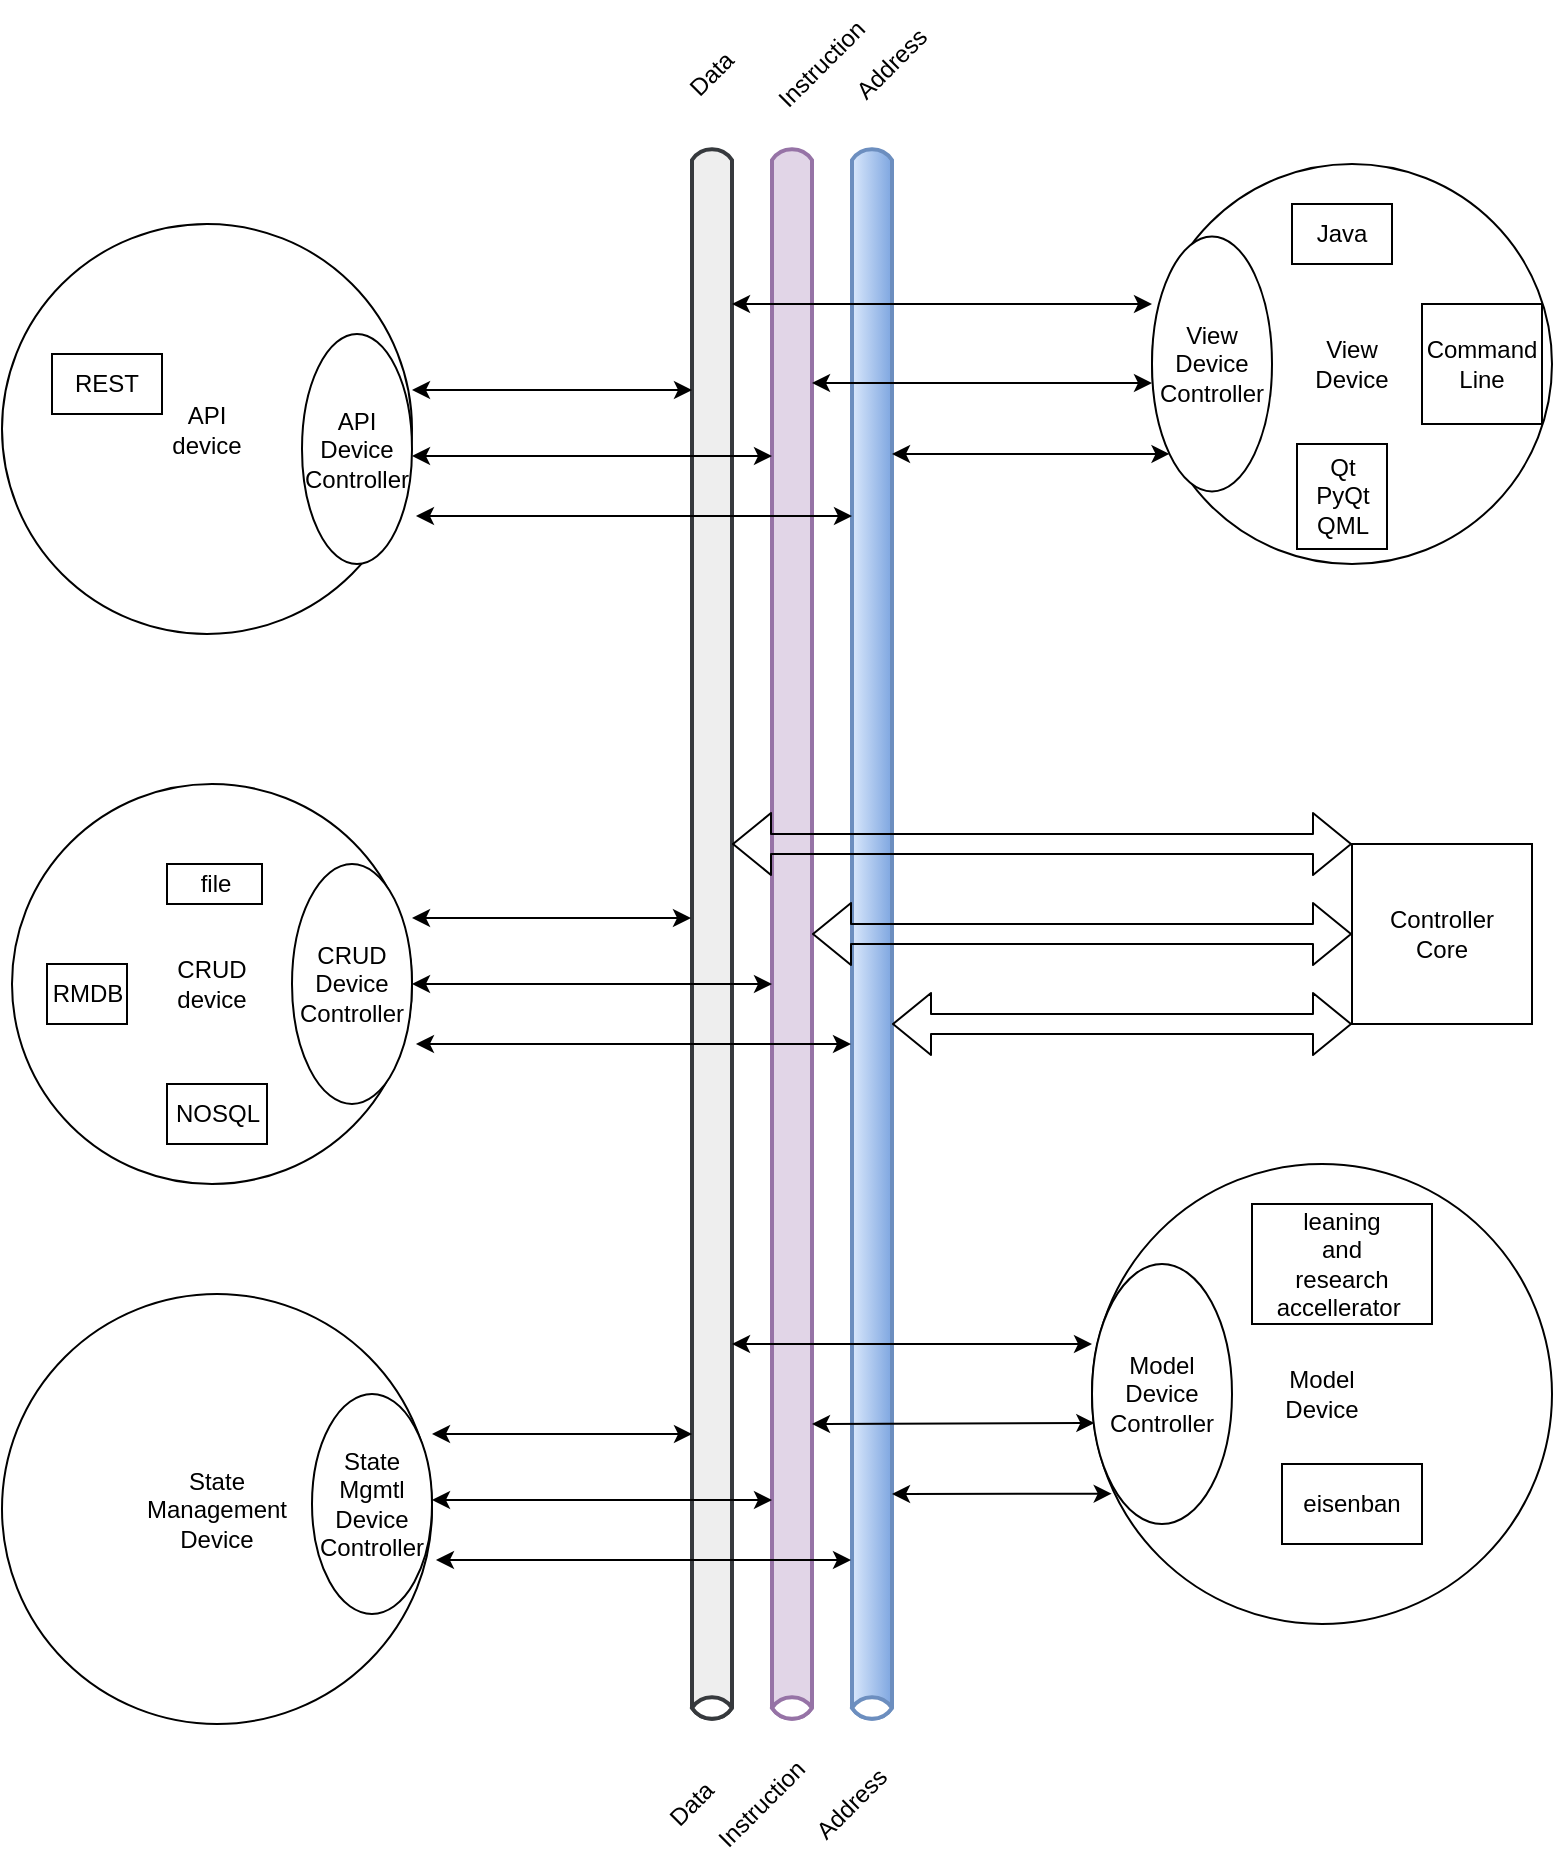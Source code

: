 <mxfile version="15.7.3" type="device"><diagram id="JAGPyIvwFEYRg-lGkIm9" name="Page-1"><mxGraphModel dx="1106" dy="1025" grid="1" gridSize="10" guides="1" tooltips="1" connect="1" arrows="1" fold="1" page="1" pageScale="1" pageWidth="850" pageHeight="1100" math="0" shadow="0"><root><mxCell id="0"/><mxCell id="1" parent="0"/><mxCell id="toi9PzrO5dzy1bC58ue5-1" value="Controller&lt;br&gt;Core" style="rounded=0;whiteSpace=wrap;html=1;" parent="1" vertex="1"><mxGeometry x="740" y="430" width="90" height="90" as="geometry"/></mxCell><mxCell id="toi9PzrO5dzy1bC58ue5-2" value="View&lt;br&gt;Device" style="ellipse;whiteSpace=wrap;html=1;aspect=fixed;labelPosition=center;verticalLabelPosition=middle;align=center;verticalAlign=middle;" parent="1" vertex="1"><mxGeometry x="640" y="90" width="200" height="200" as="geometry"/></mxCell><mxCell id="toi9PzrO5dzy1bC58ue5-3" value="Command&lt;br&gt;Line" style="whiteSpace=wrap;html=1;aspect=fixed;" parent="1" vertex="1"><mxGeometry x="775" y="160" width="60" height="60" as="geometry"/></mxCell><mxCell id="toi9PzrO5dzy1bC58ue5-5" value="Qt&lt;br&gt;PyQt&lt;br&gt;QML" style="rounded=0;whiteSpace=wrap;html=1;" parent="1" vertex="1"><mxGeometry x="712.5" y="230" width="45" height="52.5" as="geometry"/></mxCell><mxCell id="toi9PzrO5dzy1bC58ue5-6" value="Java" style="rounded=0;whiteSpace=wrap;html=1;" parent="1" vertex="1"><mxGeometry x="710" y="110" width="50" height="30" as="geometry"/></mxCell><mxCell id="toi9PzrO5dzy1bC58ue5-7" value="View&lt;br&gt;Device&lt;br&gt;Controller" style="ellipse;whiteSpace=wrap;html=1;" parent="1" vertex="1"><mxGeometry x="640" y="126.25" width="60" height="127.5" as="geometry"/></mxCell><mxCell id="toi9PzrO5dzy1bC58ue5-8" value="Model&lt;br&gt;Device" style="ellipse;whiteSpace=wrap;html=1;aspect=fixed;labelPosition=center;verticalLabelPosition=middle;align=center;verticalAlign=middle;" parent="1" vertex="1"><mxGeometry x="610" y="590" width="230" height="230" as="geometry"/></mxCell><mxCell id="toi9PzrO5dzy1bC58ue5-9" value="Model&lt;br&gt;Device&lt;br&gt;Controller" style="ellipse;whiteSpace=wrap;html=1;" parent="1" vertex="1"><mxGeometry x="610" y="640" width="70" height="130" as="geometry"/></mxCell><mxCell id="toi9PzrO5dzy1bC58ue5-10" value="State&lt;br&gt;Management&lt;br&gt;Device" style="ellipse;whiteSpace=wrap;html=1;aspect=fixed;" parent="1" vertex="1"><mxGeometry x="65" y="655" width="215" height="215" as="geometry"/></mxCell><mxCell id="toi9PzrO5dzy1bC58ue5-11" value="State Mgmtl Device&lt;br&gt;Controller" style="ellipse;whiteSpace=wrap;html=1;" parent="1" vertex="1"><mxGeometry x="220" y="705" width="60" height="110" as="geometry"/></mxCell><mxCell id="toi9PzrO5dzy1bC58ue5-12" value="CRUD&lt;br&gt;device" style="ellipse;whiteSpace=wrap;html=1;aspect=fixed;" parent="1" vertex="1"><mxGeometry x="70" y="400" width="200" height="200" as="geometry"/></mxCell><mxCell id="toi9PzrO5dzy1bC58ue5-13" value="CRUD Device&lt;br&gt;Controller" style="ellipse;whiteSpace=wrap;html=1;" parent="1" vertex="1"><mxGeometry x="210" y="440" width="60" height="120" as="geometry"/></mxCell><mxCell id="toi9PzrO5dzy1bC58ue5-14" value="API&lt;br&gt;device" style="ellipse;whiteSpace=wrap;html=1;aspect=fixed;" parent="1" vertex="1"><mxGeometry x="65" y="120" width="205" height="205" as="geometry"/></mxCell><mxCell id="toi9PzrO5dzy1bC58ue5-15" value="API&lt;br&gt;Device&lt;br&gt;Controller" style="ellipse;whiteSpace=wrap;html=1;" parent="1" vertex="1"><mxGeometry x="215" y="175" width="55" height="115" as="geometry"/></mxCell><mxCell id="toi9PzrO5dzy1bC58ue5-18" value="" style="html=1;outlineConnect=0;fillColor=#dae8fc;strokeColor=#6c8ebf;gradientDirection=north;strokeWidth=2;shape=mxgraph.networks.bus;gradientColor=#7ea6e0;gradientDirection=north;perimeter=backbonePerimeter;backboneSize=20;direction=south;labelPosition=center;verticalLabelPosition=top;align=center;verticalAlign=bottom;" parent="1" vertex="1"><mxGeometry x="490" y="80" width="20" height="790" as="geometry"/></mxCell><mxCell id="toi9PzrO5dzy1bC58ue5-19" value="Address" style="text;html=1;strokeColor=none;fillColor=none;align=center;verticalAlign=middle;whiteSpace=wrap;rounded=0;rotation=315;" parent="1" vertex="1"><mxGeometry x="490" y="30" width="40" height="20" as="geometry"/></mxCell><mxCell id="toi9PzrO5dzy1bC58ue5-21" value="Instruction" style="text;html=1;strokeColor=none;fillColor=none;align=center;verticalAlign=middle;whiteSpace=wrap;rounded=0;rotation=315;" parent="1" vertex="1"><mxGeometry x="440" y="30" width="70" height="20" as="geometry"/></mxCell><mxCell id="toi9PzrO5dzy1bC58ue5-22" value="Data" style="text;html=1;strokeColor=none;fillColor=none;align=center;verticalAlign=middle;whiteSpace=wrap;rounded=0;rotation=315;" parent="1" vertex="1"><mxGeometry x="400" y="35" width="40" height="20" as="geometry"/></mxCell><mxCell id="toi9PzrO5dzy1bC58ue5-24" value="" style="html=1;outlineConnect=0;fillColor=#e1d5e7;strokeColor=#9673a6;gradientDirection=north;strokeWidth=2;shape=mxgraph.networks.bus;gradientDirection=north;perimeter=backbonePerimeter;backboneSize=20;direction=south;labelPosition=center;verticalLabelPosition=top;align=center;verticalAlign=bottom;" parent="1" vertex="1"><mxGeometry x="450" y="80" width="20" height="790" as="geometry"/></mxCell><mxCell id="toi9PzrO5dzy1bC58ue5-25" value="" style="html=1;outlineConnect=0;fillColor=#eeeeee;gradientDirection=north;strokeWidth=2;shape=mxgraph.networks.bus;gradientDirection=north;perimeter=backbonePerimeter;backboneSize=20;direction=south;labelPosition=center;verticalLabelPosition=top;align=center;verticalAlign=bottom;strokeColor=#36393d;" parent="1" vertex="1"><mxGeometry x="410" y="80" width="20" height="790" as="geometry"/></mxCell><mxCell id="toi9PzrO5dzy1bC58ue5-26" value="" style="shape=flexArrow;endArrow=classic;startArrow=classic;html=1;entryX=0;entryY=1;entryDx=0;entryDy=0;" parent="1" source="toi9PzrO5dzy1bC58ue5-18" target="toi9PzrO5dzy1bC58ue5-1" edge="1"><mxGeometry width="100" height="100" relative="1" as="geometry"><mxPoint x="670" y="520" as="sourcePoint"/><mxPoint x="400" y="460" as="targetPoint"/></mxGeometry></mxCell><mxCell id="toi9PzrO5dzy1bC58ue5-27" value="" style="shape=flexArrow;endArrow=classic;startArrow=classic;html=1;" parent="1" source="toi9PzrO5dzy1bC58ue5-24" target="toi9PzrO5dzy1bC58ue5-1" edge="1"><mxGeometry width="100" height="100" relative="1" as="geometry"><mxPoint x="300" y="630" as="sourcePoint"/><mxPoint x="400" y="530" as="targetPoint"/></mxGeometry></mxCell><mxCell id="toi9PzrO5dzy1bC58ue5-28" value="" style="shape=flexArrow;endArrow=classic;startArrow=classic;html=1;entryX=0;entryY=0;entryDx=0;entryDy=0;" parent="1" source="toi9PzrO5dzy1bC58ue5-25" target="toi9PzrO5dzy1bC58ue5-1" edge="1"><mxGeometry width="100" height="100" relative="1" as="geometry"><mxPoint x="300" y="630" as="sourcePoint"/><mxPoint x="400" y="530" as="targetPoint"/></mxGeometry></mxCell><mxCell id="toi9PzrO5dzy1bC58ue5-30" value="REST" style="rounded=0;whiteSpace=wrap;html=1;" parent="1" vertex="1"><mxGeometry x="90" y="185" width="55" height="30" as="geometry"/></mxCell><mxCell id="toi9PzrO5dzy1bC58ue5-32" value="leaning&lt;br&gt;and&lt;br&gt;research&lt;br&gt;accellerator&amp;nbsp;" style="rounded=0;whiteSpace=wrap;html=1;" parent="1" vertex="1"><mxGeometry x="690" y="610" width="90" height="60" as="geometry"/></mxCell><mxCell id="toi9PzrO5dzy1bC58ue5-33" value="eisenban" style="rounded=0;whiteSpace=wrap;html=1;" parent="1" vertex="1"><mxGeometry x="705" y="740" width="70" height="40" as="geometry"/></mxCell><mxCell id="toi9PzrO5dzy1bC58ue5-34" value="NOSQL" style="rounded=0;whiteSpace=wrap;html=1;" parent="1" vertex="1"><mxGeometry x="147.5" y="550" width="50" height="30" as="geometry"/></mxCell><mxCell id="toi9PzrO5dzy1bC58ue5-35" value="RMDB" style="rounded=0;whiteSpace=wrap;html=1;" parent="1" vertex="1"><mxGeometry x="87.5" y="490" width="40" height="30" as="geometry"/></mxCell><mxCell id="toi9PzrO5dzy1bC58ue5-36" value="file" style="rounded=0;whiteSpace=wrap;html=1;" parent="1" vertex="1"><mxGeometry x="147.5" y="440" width="47.5" height="20" as="geometry"/></mxCell><mxCell id="toi9PzrO5dzy1bC58ue5-37" value="Address" style="text;html=1;strokeColor=none;fillColor=none;align=center;verticalAlign=middle;whiteSpace=wrap;rounded=0;rotation=315;" parent="1" vertex="1"><mxGeometry x="470" y="900" width="40" height="20" as="geometry"/></mxCell><mxCell id="toi9PzrO5dzy1bC58ue5-38" value="Instruction" style="text;html=1;strokeColor=none;fillColor=none;align=center;verticalAlign=middle;whiteSpace=wrap;rounded=0;rotation=315;" parent="1" vertex="1"><mxGeometry x="410" y="900" width="70" height="20" as="geometry"/></mxCell><mxCell id="toi9PzrO5dzy1bC58ue5-39" value="Data" style="text;html=1;strokeColor=none;fillColor=none;align=center;verticalAlign=middle;whiteSpace=wrap;rounded=0;rotation=315;" parent="1" vertex="1"><mxGeometry x="390" y="900" width="40" height="20" as="geometry"/></mxCell><mxCell id="toi9PzrO5dzy1bC58ue5-41" value="" style="endArrow=classic;startArrow=classic;html=1;exitX=1;exitY=0.225;exitDx=0;exitDy=0;exitPerimeter=0;" parent="1" source="toi9PzrO5dzy1bC58ue5-13" target="toi9PzrO5dzy1bC58ue5-25" edge="1"><mxGeometry width="50" height="50" relative="1" as="geometry"><mxPoint x="320" y="510" as="sourcePoint"/><mxPoint x="400" y="467" as="targetPoint"/></mxGeometry></mxCell><mxCell id="toi9PzrO5dzy1bC58ue5-45" value="" style="endArrow=classic;startArrow=classic;html=1;exitX=1;exitY=0.5;exitDx=0;exitDy=0;" parent="1" source="toi9PzrO5dzy1bC58ue5-12" edge="1"><mxGeometry width="50" height="50" relative="1" as="geometry"><mxPoint x="250.711" y="439.289" as="sourcePoint"/><mxPoint x="450" y="500" as="targetPoint"/></mxGeometry></mxCell><mxCell id="toi9PzrO5dzy1bC58ue5-46" value="" style="endArrow=classic;startArrow=classic;html=1;exitX=1.033;exitY=0.75;exitDx=0;exitDy=0;exitPerimeter=0;" parent="1" source="toi9PzrO5dzy1bC58ue5-13" target="toi9PzrO5dzy1bC58ue5-18" edge="1"><mxGeometry width="50" height="50" relative="1" as="geometry"><mxPoint x="230" y="580" as="sourcePoint"/><mxPoint x="427" y="449" as="targetPoint"/></mxGeometry></mxCell><mxCell id="toi9PzrO5dzy1bC58ue5-48" value="" style="endArrow=classic;startArrow=classic;html=1;exitX=1;exitY=0.225;exitDx=0;exitDy=0;exitPerimeter=0;" parent="1" edge="1"><mxGeometry width="50" height="50" relative="1" as="geometry"><mxPoint x="270" y="203" as="sourcePoint"/><mxPoint x="410" y="203" as="targetPoint"/></mxGeometry></mxCell><mxCell id="toi9PzrO5dzy1bC58ue5-49" value="" style="endArrow=classic;startArrow=classic;html=1;exitX=1;exitY=0.5;exitDx=0;exitDy=0;" parent="1" edge="1"><mxGeometry width="50" height="50" relative="1" as="geometry"><mxPoint x="270" y="236" as="sourcePoint"/><mxPoint x="450" y="236" as="targetPoint"/></mxGeometry></mxCell><mxCell id="toi9PzrO5dzy1bC58ue5-50" value="" style="endArrow=classic;startArrow=classic;html=1;exitX=1.033;exitY=0.75;exitDx=0;exitDy=0;exitPerimeter=0;" parent="1" edge="1"><mxGeometry width="50" height="50" relative="1" as="geometry"><mxPoint x="271.98" y="266" as="sourcePoint"/><mxPoint x="490" y="266" as="targetPoint"/></mxGeometry></mxCell><mxCell id="toi9PzrO5dzy1bC58ue5-51" value="" style="endArrow=classic;startArrow=classic;html=1;exitX=1;exitY=0.225;exitDx=0;exitDy=0;exitPerimeter=0;" parent="1" edge="1"><mxGeometry width="50" height="50" relative="1" as="geometry"><mxPoint x="280" y="725" as="sourcePoint"/><mxPoint x="410" y="725" as="targetPoint"/></mxGeometry></mxCell><mxCell id="toi9PzrO5dzy1bC58ue5-52" value="" style="endArrow=classic;startArrow=classic;html=1;exitX=1;exitY=0.5;exitDx=0;exitDy=0;" parent="1" edge="1"><mxGeometry width="50" height="50" relative="1" as="geometry"><mxPoint x="280" y="758" as="sourcePoint"/><mxPoint x="450" y="758" as="targetPoint"/></mxGeometry></mxCell><mxCell id="toi9PzrO5dzy1bC58ue5-53" value="" style="endArrow=classic;startArrow=classic;html=1;exitX=1.033;exitY=0.75;exitDx=0;exitDy=0;exitPerimeter=0;" parent="1" target="toi9PzrO5dzy1bC58ue5-18" edge="1"><mxGeometry width="50" height="50" relative="1" as="geometry"><mxPoint x="281.98" y="788" as="sourcePoint"/><mxPoint x="480" y="788" as="targetPoint"/></mxGeometry></mxCell><mxCell id="toi9PzrO5dzy1bC58ue5-57" value="" style="endArrow=classic;startArrow=classic;html=1;" parent="1" source="toi9PzrO5dzy1bC58ue5-25" edge="1"><mxGeometry width="50" height="50" relative="1" as="geometry"><mxPoint x="510" y="160" as="sourcePoint"/><mxPoint x="640" y="160" as="targetPoint"/></mxGeometry></mxCell><mxCell id="toi9PzrO5dzy1bC58ue5-58" value="" style="endArrow=classic;startArrow=classic;html=1;" parent="1" source="toi9PzrO5dzy1bC58ue5-24" edge="1"><mxGeometry width="50" height="50" relative="1" as="geometry"><mxPoint x="540" y="200" as="sourcePoint"/><mxPoint x="640" y="199.5" as="targetPoint"/></mxGeometry></mxCell><mxCell id="toi9PzrO5dzy1bC58ue5-59" value="" style="endArrow=classic;startArrow=classic;html=1;entryX=0;entryY=1;entryDx=0;entryDy=0;" parent="1" source="toi9PzrO5dzy1bC58ue5-18" target="toi9PzrO5dzy1bC58ue5-7" edge="1"><mxGeometry width="50" height="50" relative="1" as="geometry"><mxPoint x="540" y="232" as="sourcePoint"/><mxPoint x="610" y="232" as="targetPoint"/></mxGeometry></mxCell><mxCell id="toi9PzrO5dzy1bC58ue5-60" value="" style="endArrow=classic;startArrow=classic;html=1;" parent="1" edge="1"><mxGeometry width="50" height="50" relative="1" as="geometry"><mxPoint x="430" y="680" as="sourcePoint"/><mxPoint x="610" y="680" as="targetPoint"/></mxGeometry></mxCell><mxCell id="toi9PzrO5dzy1bC58ue5-61" value="" style="endArrow=classic;startArrow=classic;html=1;" parent="1" edge="1"><mxGeometry width="50" height="50" relative="1" as="geometry"><mxPoint x="470" y="720" as="sourcePoint"/><mxPoint x="611.17" y="719.5" as="targetPoint"/></mxGeometry></mxCell><mxCell id="toi9PzrO5dzy1bC58ue5-62" value="" style="endArrow=classic;startArrow=classic;html=1;entryX=0;entryY=1;entryDx=0;entryDy=0;" parent="1" edge="1"><mxGeometry width="50" height="50" relative="1" as="geometry"><mxPoint x="510" y="755" as="sourcePoint"/><mxPoint x="619.832" y="754.811" as="targetPoint"/></mxGeometry></mxCell></root></mxGraphModel></diagram></mxfile>